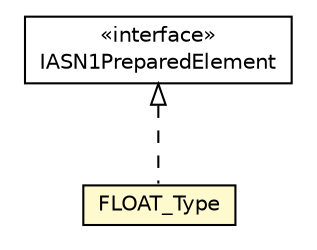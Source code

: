 #!/usr/local/bin/dot
#
# Class diagram 
# Generated by UMLGraph version R5_6-24-gf6e263 (http://www.umlgraph.org/)
#

digraph G {
	edge [fontname="Helvetica",fontsize=10,labelfontname="Helvetica",labelfontsize=10];
	node [fontname="Helvetica",fontsize=10,shape=plaintext];
	nodesep=0.25;
	ranksep=0.5;
	// org.universAAL.lddi.lib.ieeex73std.org.bn.coders.IASN1PreparedElement
	c4035772 [label=<<table title="org.universAAL.lddi.lib.ieeex73std.org.bn.coders.IASN1PreparedElement" border="0" cellborder="1" cellspacing="0" cellpadding="2" port="p" href="../../org/bn/coders/IASN1PreparedElement.html">
		<tr><td><table border="0" cellspacing="0" cellpadding="1">
<tr><td align="center" balign="center"> &#171;interface&#187; </td></tr>
<tr><td align="center" balign="center"> IASN1PreparedElement </td></tr>
		</table></td></tr>
		</table>>, URL="../../org/bn/coders/IASN1PreparedElement.html", fontname="Helvetica", fontcolor="black", fontsize=10.0];
	// org.universAAL.lddi.lib.ieeex73std.x73.p20601.FLOAT_Type
	c4035890 [label=<<table title="org.universAAL.lddi.lib.ieeex73std.x73.p20601.FLOAT_Type" border="0" cellborder="1" cellspacing="0" cellpadding="2" port="p" bgcolor="lemonChiffon" href="./FLOAT_Type.html">
		<tr><td><table border="0" cellspacing="0" cellpadding="1">
<tr><td align="center" balign="center"> FLOAT_Type </td></tr>
		</table></td></tr>
		</table>>, URL="./FLOAT_Type.html", fontname="Helvetica", fontcolor="black", fontsize=10.0];
	//org.universAAL.lddi.lib.ieeex73std.x73.p20601.FLOAT_Type implements org.universAAL.lddi.lib.ieeex73std.org.bn.coders.IASN1PreparedElement
	c4035772:p -> c4035890:p [dir=back,arrowtail=empty,style=dashed];
}

